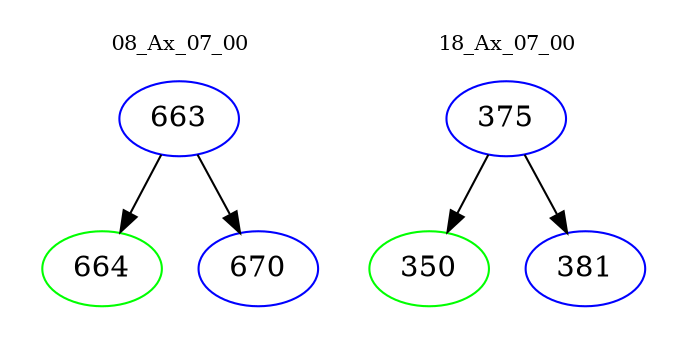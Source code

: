 digraph{
subgraph cluster_0 {
color = white
label = "08_Ax_07_00";
fontsize=10;
T0_663 [label="663", color="blue"]
T0_663 -> T0_664 [color="black"]
T0_664 [label="664", color="green"]
T0_663 -> T0_670 [color="black"]
T0_670 [label="670", color="blue"]
}
subgraph cluster_1 {
color = white
label = "18_Ax_07_00";
fontsize=10;
T1_375 [label="375", color="blue"]
T1_375 -> T1_350 [color="black"]
T1_350 [label="350", color="green"]
T1_375 -> T1_381 [color="black"]
T1_381 [label="381", color="blue"]
}
}
